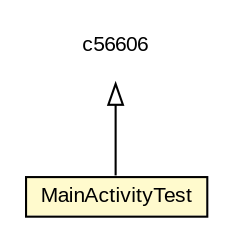 #!/usr/local/bin/dot
#
# Class diagram 
# Generated by UMLGraph version R5_6-24-gf6e263 (http://www.umlgraph.org/)
#

digraph G {
	edge [fontname="arial",fontsize=10,labelfontname="arial",labelfontsize=10];
	node [fontname="arial",fontsize=10,shape=plaintext];
	nodesep=0.25;
	ranksep=0.5;
	// org.osmdroid.google.sample.MainActivityTest
	c56288 [label=<<table title="org.osmdroid.google.sample.MainActivityTest" border="0" cellborder="1" cellspacing="0" cellpadding="2" port="p" bgcolor="lemonChiffon" href="./MainActivityTest.html">
		<tr><td><table border="0" cellspacing="0" cellpadding="1">
<tr><td align="center" balign="center"> MainActivityTest </td></tr>
		</table></td></tr>
		</table>>, URL="./MainActivityTest.html", fontname="arial", fontcolor="black", fontsize=10.0];
	//org.osmdroid.google.sample.MainActivityTest extends <any>
	c56606:p -> c56288:p [dir=back,arrowtail=empty];
}

